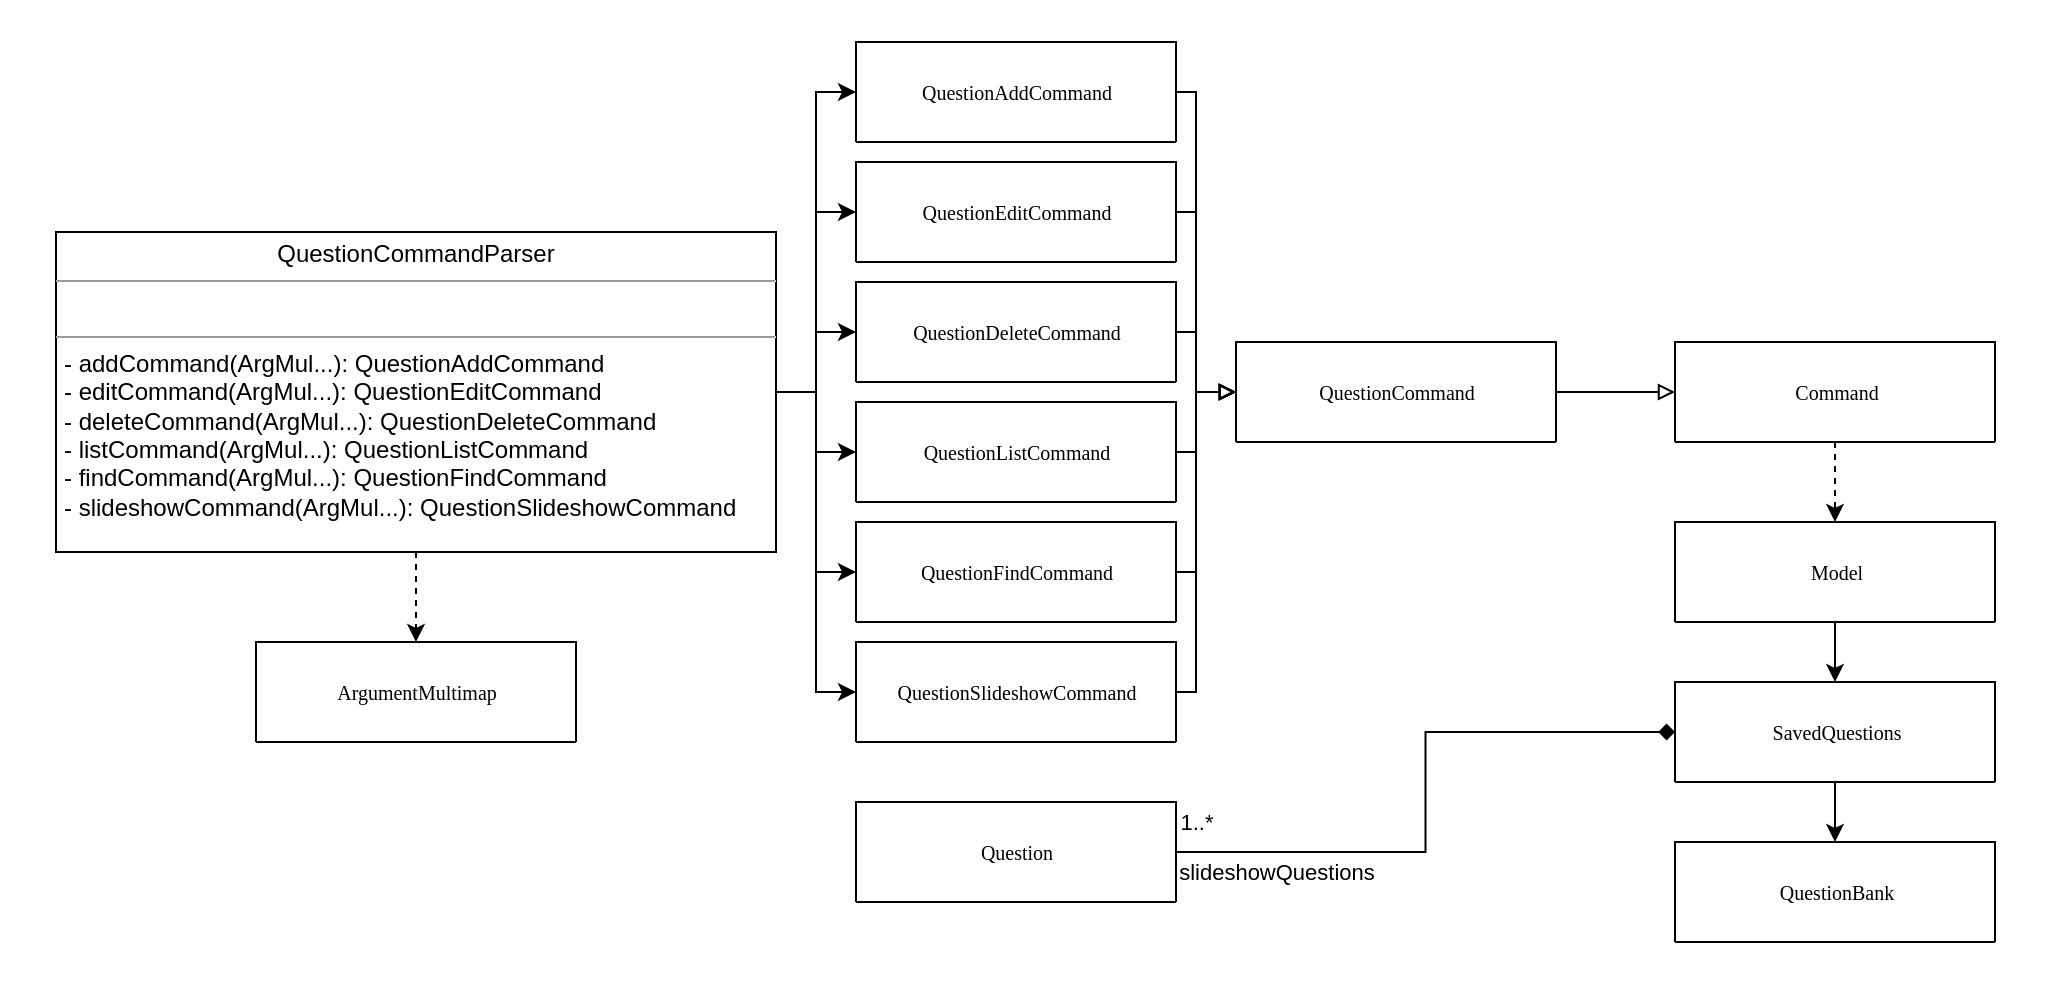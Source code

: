 <mxfile version="12.2.0" type="device" pages="1"><diagram name="Page-1" id="c4acf3e9-155e-7222-9cf6-157b1a14988f"><mxGraphModel dx="1782" dy="1611" grid="1" gridSize="10" guides="1" tooltips="1" connect="1" arrows="1" fold="1" page="1" pageScale="1" pageWidth="850" pageHeight="1100" background="#ffffff" math="0" shadow="0"><root><mxCell id="0"/><mxCell id="1" parent="0"/><mxCell id="ktCnt6EAZMmfTwR5WLZg-49" value="" style="rounded=0;whiteSpace=wrap;html=1;strokeColor=none;fontSize=9;" parent="1" vertex="1"><mxGeometry x="-68" y="-631" width="1030" height="500" as="geometry"/></mxCell><mxCell id="ktCnt6EAZMmfTwR5WLZg-14" style="edgeStyle=orthogonalEdgeStyle;rounded=0;orthogonalLoop=1;jettySize=auto;html=1;entryX=0;entryY=0.5;entryDx=0;entryDy=0;" parent="1" source="5d2195bd80daf111-18" target="ktCnt6EAZMmfTwR5WLZg-1" edge="1"><mxGeometry relative="1" as="geometry"/></mxCell><mxCell id="ktCnt6EAZMmfTwR5WLZg-15" style="edgeStyle=orthogonalEdgeStyle;rounded=0;orthogonalLoop=1;jettySize=auto;html=1;entryX=0;entryY=0.5;entryDx=0;entryDy=0;" parent="1" source="5d2195bd80daf111-18" target="ktCnt6EAZMmfTwR5WLZg-5" edge="1"><mxGeometry relative="1" as="geometry"/></mxCell><mxCell id="ktCnt6EAZMmfTwR5WLZg-16" style="edgeStyle=orthogonalEdgeStyle;rounded=0;orthogonalLoop=1;jettySize=auto;html=1;entryX=0;entryY=0.5;entryDx=0;entryDy=0;" parent="1" source="5d2195bd80daf111-18" target="ktCnt6EAZMmfTwR5WLZg-6" edge="1"><mxGeometry relative="1" as="geometry"/></mxCell><mxCell id="ktCnt6EAZMmfTwR5WLZg-17" style="edgeStyle=orthogonalEdgeStyle;rounded=0;orthogonalLoop=1;jettySize=auto;html=1;entryX=0;entryY=0.5;entryDx=0;entryDy=0;" parent="1" source="5d2195bd80daf111-18" target="ktCnt6EAZMmfTwR5WLZg-9" edge="1"><mxGeometry relative="1" as="geometry"/></mxCell><mxCell id="ktCnt6EAZMmfTwR5WLZg-18" style="edgeStyle=orthogonalEdgeStyle;rounded=0;orthogonalLoop=1;jettySize=auto;html=1;entryX=0;entryY=0.5;entryDx=0;entryDy=0;" parent="1" source="5d2195bd80daf111-18" target="ktCnt6EAZMmfTwR5WLZg-10" edge="1"><mxGeometry relative="1" as="geometry"/></mxCell><mxCell id="ktCnt6EAZMmfTwR5WLZg-19" style="edgeStyle=orthogonalEdgeStyle;rounded=0;orthogonalLoop=1;jettySize=auto;html=1;entryX=0;entryY=0.5;entryDx=0;entryDy=0;" parent="1" source="5d2195bd80daf111-18" target="ktCnt6EAZMmfTwR5WLZg-8" edge="1"><mxGeometry relative="1" as="geometry"/></mxCell><mxCell id="ktCnt6EAZMmfTwR5WLZg-39" style="edgeStyle=orthogonalEdgeStyle;rounded=0;orthogonalLoop=1;jettySize=auto;html=1;dashed=1;startArrow=none;startFill=0;endArrow=classic;endFill=1;" parent="1" source="5d2195bd80daf111-18" target="ktCnt6EAZMmfTwR5WLZg-38" edge="1"><mxGeometry relative="1" as="geometry"/></mxCell><mxCell id="5d2195bd80daf111-18" value="&lt;p style=&quot;margin: 0px ; margin-top: 4px ; text-align: center&quot;&gt;QuestionCommandParser&lt;/p&gt;&lt;hr size=&quot;1&quot;&gt;&lt;p style=&quot;margin: 0px ; margin-left: 4px&quot;&gt;&lt;br&gt;&lt;/p&gt;&lt;hr size=&quot;1&quot;&gt;&lt;p style=&quot;margin: 0px ; margin-left: 4px&quot;&gt;- addCommand(ArgMul...): QuestionAddCommand&lt;br&gt;- editCommand(ArgMul...): QuestionEditCommand&lt;/p&gt;&lt;p style=&quot;margin: 0px ; margin-left: 4px&quot;&gt;- deleteCommand(ArgMul...): QuestionDeleteCommand&lt;br&gt;&lt;/p&gt;&lt;p style=&quot;margin: 0px 0px 0px 4px&quot;&gt;- listCommand(ArgMul...): QuestionListCommand&lt;/p&gt;&lt;p style=&quot;margin: 0px 0px 0px 4px&quot;&gt;- findCommand(ArgMul...): QuestionFindCommand&lt;/p&gt;&lt;p style=&quot;margin: 0px ; margin-left: 4px&quot;&gt;- slideshowCommand(ArgMul...): QuestionSlideshowCommand&lt;/p&gt;" style="verticalAlign=top;align=left;overflow=fill;fontSize=12;fontFamily=Helvetica;html=1;rounded=0;shadow=0;comic=0;labelBackgroundColor=none;strokeWidth=1;" parent="1" vertex="1"><mxGeometry x="-40" y="-515" width="360" height="160" as="geometry"/></mxCell><mxCell id="ktCnt6EAZMmfTwR5WLZg-29" style="edgeStyle=orthogonalEdgeStyle;rounded=0;orthogonalLoop=1;jettySize=auto;html=1;entryX=0;entryY=0.5;entryDx=0;entryDy=0;startArrow=none;startFill=0;endArrow=block;endFill=0;" parent="1" source="ktCnt6EAZMmfTwR5WLZg-1" target="ktCnt6EAZMmfTwR5WLZg-11" edge="1"><mxGeometry relative="1" as="geometry"><Array as="points"><mxPoint x="530" y="-585"/><mxPoint x="530" y="-435"/></Array></mxGeometry></mxCell><mxCell id="ktCnt6EAZMmfTwR5WLZg-1" value="QuestionAddCommand" style="swimlane;html=1;fontStyle=0;childLayout=stackLayout;horizontal=1;startSize=50;fillColor=none;horizontalStack=0;resizeParent=1;resizeLast=0;collapsible=1;marginBottom=0;swimlaneFillColor=#ffffff;rounded=0;shadow=0;comic=0;labelBackgroundColor=none;strokeColor=#000000;strokeWidth=1;fontFamily=Verdana;fontSize=10;fontColor=#000000;align=center;" parent="1" vertex="1"><mxGeometry x="360" y="-610" width="160" height="50" as="geometry"/></mxCell><mxCell id="ktCnt6EAZMmfTwR5WLZg-31" style="edgeStyle=orthogonalEdgeStyle;rounded=0;orthogonalLoop=1;jettySize=auto;html=1;entryX=0;entryY=0.5;entryDx=0;entryDy=0;startArrow=none;startFill=0;endArrow=block;endFill=0;" parent="1" source="ktCnt6EAZMmfTwR5WLZg-5" target="ktCnt6EAZMmfTwR5WLZg-11" edge="1"><mxGeometry relative="1" as="geometry"><Array as="points"><mxPoint x="530" y="-525"/><mxPoint x="530" y="-435"/></Array></mxGeometry></mxCell><mxCell id="ktCnt6EAZMmfTwR5WLZg-5" value="QuestionEditCommand" style="swimlane;html=1;fontStyle=0;childLayout=stackLayout;horizontal=1;startSize=50;fillColor=none;horizontalStack=0;resizeParent=1;resizeLast=0;collapsible=1;marginBottom=0;swimlaneFillColor=#ffffff;rounded=0;shadow=0;comic=0;labelBackgroundColor=none;strokeColor=#000000;strokeWidth=1;fontFamily=Verdana;fontSize=10;fontColor=#000000;align=center;" parent="1" vertex="1"><mxGeometry x="360" y="-550" width="160" height="50" as="geometry"/></mxCell><mxCell id="ktCnt6EAZMmfTwR5WLZg-32" style="edgeStyle=orthogonalEdgeStyle;rounded=0;orthogonalLoop=1;jettySize=auto;html=1;startArrow=none;startFill=0;endArrow=block;endFill=0;" parent="1" source="ktCnt6EAZMmfTwR5WLZg-6" target="ktCnt6EAZMmfTwR5WLZg-11" edge="1"><mxGeometry relative="1" as="geometry"><Array as="points"><mxPoint x="530" y="-465"/><mxPoint x="530" y="-435"/></Array></mxGeometry></mxCell><mxCell id="ktCnt6EAZMmfTwR5WLZg-6" value="QuestionDeleteCommand" style="swimlane;html=1;fontStyle=0;childLayout=stackLayout;horizontal=1;startSize=50;fillColor=none;horizontalStack=0;resizeParent=1;resizeLast=0;collapsible=1;marginBottom=0;swimlaneFillColor=#ffffff;rounded=0;shadow=0;comic=0;labelBackgroundColor=none;strokeColor=#000000;strokeWidth=1;fontFamily=Verdana;fontSize=10;fontColor=#000000;align=center;" parent="1" vertex="1"><mxGeometry x="360" y="-490" width="160" height="50" as="geometry"/></mxCell><mxCell id="ktCnt6EAZMmfTwR5WLZg-35" style="edgeStyle=orthogonalEdgeStyle;rounded=0;orthogonalLoop=1;jettySize=auto;html=1;startArrow=none;startFill=0;endArrow=block;endFill=0;" parent="1" source="ktCnt6EAZMmfTwR5WLZg-8" target="ktCnt6EAZMmfTwR5WLZg-11" edge="1"><mxGeometry relative="1" as="geometry"><Array as="points"><mxPoint x="530" y="-285"/><mxPoint x="530" y="-435"/></Array></mxGeometry></mxCell><mxCell id="ktCnt6EAZMmfTwR5WLZg-8" value="QuestionSlideshowCommand" style="swimlane;html=1;fontStyle=0;childLayout=stackLayout;horizontal=1;startSize=50;fillColor=none;horizontalStack=0;resizeParent=1;resizeLast=0;collapsible=1;marginBottom=0;swimlaneFillColor=#ffffff;rounded=0;shadow=0;comic=0;labelBackgroundColor=none;strokeColor=#000000;strokeWidth=1;fontFamily=Verdana;fontSize=10;fontColor=#000000;align=center;" parent="1" vertex="1"><mxGeometry x="360" y="-310" width="160" height="50" as="geometry"/></mxCell><mxCell id="ktCnt6EAZMmfTwR5WLZg-33" style="edgeStyle=orthogonalEdgeStyle;rounded=0;orthogonalLoop=1;jettySize=auto;html=1;startArrow=none;startFill=0;endArrow=block;endFill=0;" parent="1" source="ktCnt6EAZMmfTwR5WLZg-9" target="ktCnt6EAZMmfTwR5WLZg-11" edge="1"><mxGeometry relative="1" as="geometry"><Array as="points"><mxPoint x="530" y="-405"/><mxPoint x="530" y="-435"/></Array></mxGeometry></mxCell><mxCell id="ktCnt6EAZMmfTwR5WLZg-9" value="QuestionListCommand" style="swimlane;html=1;fontStyle=0;childLayout=stackLayout;horizontal=1;startSize=50;fillColor=none;horizontalStack=0;resizeParent=1;resizeLast=0;collapsible=1;marginBottom=0;swimlaneFillColor=#ffffff;rounded=0;shadow=0;comic=0;labelBackgroundColor=none;strokeColor=#000000;strokeWidth=1;fontFamily=Verdana;fontSize=10;fontColor=#000000;align=center;" parent="1" vertex="1"><mxGeometry x="360" y="-430" width="160" height="50" as="geometry"/></mxCell><mxCell id="ktCnt6EAZMmfTwR5WLZg-34" style="edgeStyle=orthogonalEdgeStyle;rounded=0;orthogonalLoop=1;jettySize=auto;html=1;startArrow=none;startFill=0;endArrow=block;endFill=0;" parent="1" source="ktCnt6EAZMmfTwR5WLZg-10" target="ktCnt6EAZMmfTwR5WLZg-11" edge="1"><mxGeometry relative="1" as="geometry"><Array as="points"><mxPoint x="530" y="-345"/><mxPoint x="530" y="-435"/></Array></mxGeometry></mxCell><mxCell id="ktCnt6EAZMmfTwR5WLZg-10" value="QuestionFindCommand" style="swimlane;html=1;fontStyle=0;childLayout=stackLayout;horizontal=1;startSize=50;fillColor=none;horizontalStack=0;resizeParent=1;resizeLast=0;collapsible=1;marginBottom=0;swimlaneFillColor=#ffffff;rounded=0;shadow=0;comic=0;labelBackgroundColor=none;strokeColor=#000000;strokeWidth=1;fontFamily=Verdana;fontSize=10;fontColor=#000000;align=center;" parent="1" vertex="1"><mxGeometry x="360" y="-370" width="160" height="50" as="geometry"/></mxCell><mxCell id="ktCnt6EAZMmfTwR5WLZg-36" style="edgeStyle=orthogonalEdgeStyle;rounded=0;orthogonalLoop=1;jettySize=auto;html=1;entryX=0;entryY=0.5;entryDx=0;entryDy=0;startArrow=none;startFill=0;endArrow=block;endFill=0;" parent="1" source="ktCnt6EAZMmfTwR5WLZg-11" target="ktCnt6EAZMmfTwR5WLZg-12" edge="1"><mxGeometry relative="1" as="geometry"/></mxCell><mxCell id="ktCnt6EAZMmfTwR5WLZg-11" value="QuestionCommand" style="swimlane;html=1;fontStyle=0;childLayout=stackLayout;horizontal=1;startSize=50;fillColor=none;horizontalStack=0;resizeParent=1;resizeLast=0;collapsible=1;marginBottom=0;swimlaneFillColor=#ffffff;rounded=0;shadow=0;comic=0;labelBackgroundColor=none;strokeColor=#000000;strokeWidth=1;fontFamily=Verdana;fontSize=10;fontColor=#000000;align=center;" parent="1" vertex="1"><mxGeometry x="550" y="-460" width="160" height="50" as="geometry"/></mxCell><mxCell id="ktCnt6EAZMmfTwR5WLZg-37" style="edgeStyle=orthogonalEdgeStyle;rounded=0;orthogonalLoop=1;jettySize=auto;html=1;entryX=0.5;entryY=0;entryDx=0;entryDy=0;startArrow=none;startFill=0;endArrow=classic;endFill=1;dashed=1;" parent="1" source="ktCnt6EAZMmfTwR5WLZg-12" target="ktCnt6EAZMmfTwR5WLZg-13" edge="1"><mxGeometry relative="1" as="geometry"/></mxCell><mxCell id="ktCnt6EAZMmfTwR5WLZg-12" value="Command" style="swimlane;html=1;fontStyle=0;childLayout=stackLayout;horizontal=1;startSize=50;fillColor=none;horizontalStack=0;resizeParent=1;resizeLast=0;collapsible=1;marginBottom=0;swimlaneFillColor=#ffffff;rounded=0;shadow=0;comic=0;labelBackgroundColor=none;strokeColor=#000000;strokeWidth=1;fontFamily=Verdana;fontSize=10;fontColor=#000000;align=center;" parent="1" vertex="1"><mxGeometry x="769.5" y="-460" width="160" height="50" as="geometry"/></mxCell><mxCell id="ktCnt6EAZMmfTwR5WLZg-43" style="edgeStyle=orthogonalEdgeStyle;rounded=0;orthogonalLoop=1;jettySize=auto;html=1;startArrow=none;startFill=0;endArrow=classic;endFill=1;" parent="1" source="ktCnt6EAZMmfTwR5WLZg-13" target="ktCnt6EAZMmfTwR5WLZg-41" edge="1"><mxGeometry relative="1" as="geometry"/></mxCell><mxCell id="ktCnt6EAZMmfTwR5WLZg-13" value="Model" style="swimlane;html=1;fontStyle=0;childLayout=stackLayout;horizontal=1;startSize=50;fillColor=none;horizontalStack=0;resizeParent=1;resizeLast=0;collapsible=1;marginBottom=0;swimlaneFillColor=#ffffff;rounded=0;shadow=0;comic=0;labelBackgroundColor=none;strokeColor=#000000;strokeWidth=1;fontFamily=Verdana;fontSize=10;fontColor=#000000;align=center;" parent="1" vertex="1"><mxGeometry x="769.5" y="-370" width="160" height="50" as="geometry"/></mxCell><mxCell id="ktCnt6EAZMmfTwR5WLZg-38" value="ArgumentMultimap" style="swimlane;html=1;fontStyle=0;childLayout=stackLayout;horizontal=1;startSize=50;fillColor=none;horizontalStack=0;resizeParent=1;resizeLast=0;collapsible=1;marginBottom=0;swimlaneFillColor=#ffffff;rounded=0;shadow=0;comic=0;labelBackgroundColor=none;strokeColor=#000000;strokeWidth=1;fontFamily=Verdana;fontSize=10;fontColor=#000000;align=center;" parent="1" vertex="1"><mxGeometry x="60" y="-310" width="160" height="50" as="geometry"/></mxCell><mxCell id="ktCnt6EAZMmfTwR5WLZg-44" style="edgeStyle=orthogonalEdgeStyle;rounded=0;orthogonalLoop=1;jettySize=auto;html=1;entryX=0.5;entryY=0;entryDx=0;entryDy=0;startArrow=none;startFill=0;endArrow=classic;endFill=1;" parent="1" source="ktCnt6EAZMmfTwR5WLZg-41" target="ktCnt6EAZMmfTwR5WLZg-42" edge="1"><mxGeometry relative="1" as="geometry"/></mxCell><mxCell id="ktCnt6EAZMmfTwR5WLZg-41" value="SavedQuestions" style="swimlane;html=1;fontStyle=0;childLayout=stackLayout;horizontal=1;startSize=50;fillColor=none;horizontalStack=0;resizeParent=1;resizeLast=0;collapsible=1;marginBottom=0;swimlaneFillColor=#ffffff;rounded=0;shadow=0;comic=0;labelBackgroundColor=none;strokeColor=#000000;strokeWidth=1;fontFamily=Verdana;fontSize=10;fontColor=#000000;align=center;" parent="1" vertex="1"><mxGeometry x="769.5" y="-290" width="160" height="50" as="geometry"/></mxCell><mxCell id="ktCnt6EAZMmfTwR5WLZg-42" value="QuestionBank" style="swimlane;html=1;fontStyle=0;childLayout=stackLayout;horizontal=1;startSize=50;fillColor=none;horizontalStack=0;resizeParent=1;resizeLast=0;collapsible=1;marginBottom=0;swimlaneFillColor=#ffffff;rounded=0;shadow=0;comic=0;labelBackgroundColor=none;strokeColor=#000000;strokeWidth=1;fontFamily=Verdana;fontSize=10;fontColor=#000000;align=center;" parent="1" vertex="1"><mxGeometry x="769.5" y="-210" width="160" height="50" as="geometry"/></mxCell><mxCell id="ktCnt6EAZMmfTwR5WLZg-46" value="&lt;font style=&quot;font-size: 11px&quot;&gt;1..*&lt;/font&gt;" style="edgeStyle=orthogonalEdgeStyle;rounded=0;orthogonalLoop=1;jettySize=auto;html=1;entryX=0;entryY=0.5;entryDx=0;entryDy=0;startArrow=none;startFill=0;endArrow=diamond;endFill=1;" parent="1" source="ktCnt6EAZMmfTwR5WLZg-45" target="ktCnt6EAZMmfTwR5WLZg-41" edge="1"><mxGeometry x="-0.1" y="115" relative="1" as="geometry"><mxPoint as="offset"/></mxGeometry></mxCell><mxCell id="ktCnt6EAZMmfTwR5WLZg-48" value="&lt;font style=&quot;font-size: 11px&quot;&gt;slideshowQuestions&lt;/font&gt;" style="text;html=1;resizable=0;points=[];align=center;verticalAlign=middle;labelBackgroundColor=#ffffff;fontSize=9;" parent="ktCnt6EAZMmfTwR5WLZg-46" vertex="1" connectable="0"><mxGeometry x="-0.006" y="4" relative="1" as="geometry"><mxPoint x="-71" y="39" as="offset"/></mxGeometry></mxCell><mxCell id="ktCnt6EAZMmfTwR5WLZg-45" value="Question" style="swimlane;html=1;fontStyle=0;childLayout=stackLayout;horizontal=1;startSize=50;fillColor=none;horizontalStack=0;resizeParent=1;resizeLast=0;collapsible=1;marginBottom=0;swimlaneFillColor=#ffffff;rounded=0;shadow=0;comic=0;labelBackgroundColor=none;strokeColor=#000000;strokeWidth=1;fontFamily=Verdana;fontSize=10;fontColor=#000000;align=center;" parent="1" vertex="1"><mxGeometry x="360" y="-230" width="160" height="50" as="geometry"/></mxCell></root></mxGraphModel></diagram></mxfile>
